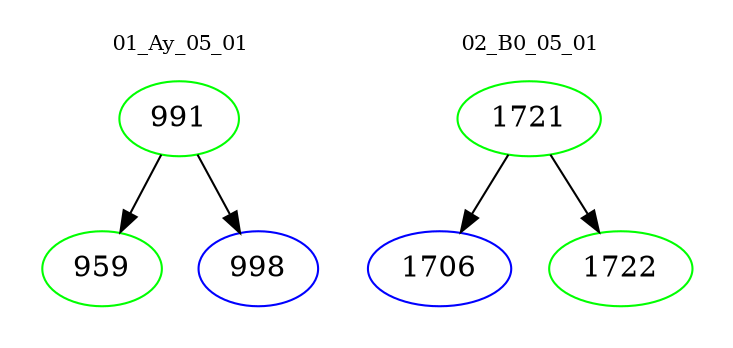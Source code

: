 digraph{
subgraph cluster_0 {
color = white
label = "01_Ay_05_01";
fontsize=10;
T0_991 [label="991", color="green"]
T0_991 -> T0_959 [color="black"]
T0_959 [label="959", color="green"]
T0_991 -> T0_998 [color="black"]
T0_998 [label="998", color="blue"]
}
subgraph cluster_1 {
color = white
label = "02_B0_05_01";
fontsize=10;
T1_1721 [label="1721", color="green"]
T1_1721 -> T1_1706 [color="black"]
T1_1706 [label="1706", color="blue"]
T1_1721 -> T1_1722 [color="black"]
T1_1722 [label="1722", color="green"]
}
}
